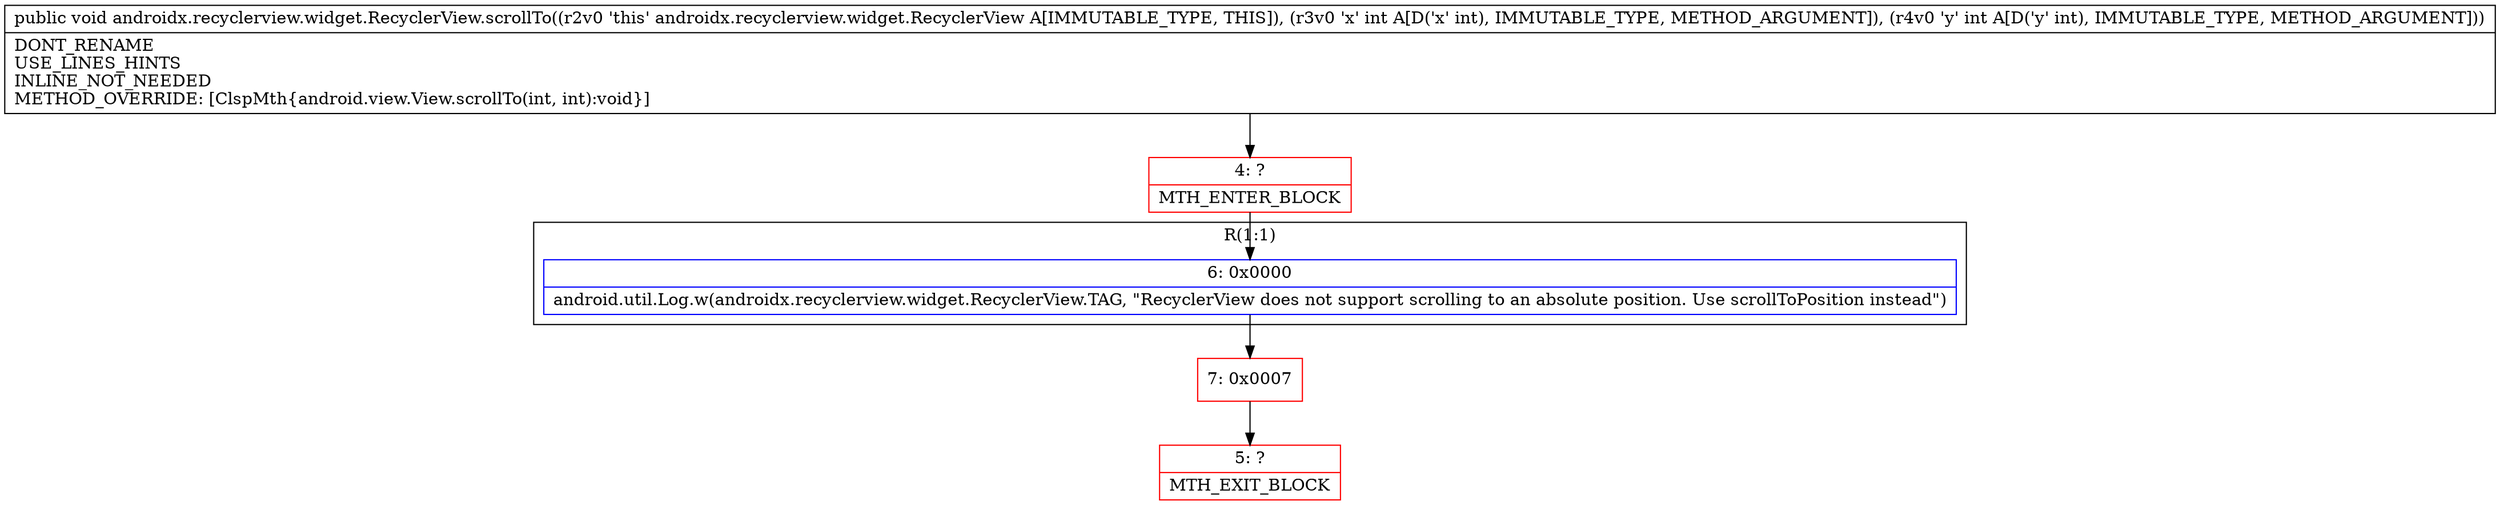 digraph "CFG forandroidx.recyclerview.widget.RecyclerView.scrollTo(II)V" {
subgraph cluster_Region_528584235 {
label = "R(1:1)";
node [shape=record,color=blue];
Node_6 [shape=record,label="{6\:\ 0x0000|android.util.Log.w(androidx.recyclerview.widget.RecyclerView.TAG, \"RecyclerView does not support scrolling to an absolute position. Use scrollToPosition instead\")\l}"];
}
Node_4 [shape=record,color=red,label="{4\:\ ?|MTH_ENTER_BLOCK\l}"];
Node_7 [shape=record,color=red,label="{7\:\ 0x0007}"];
Node_5 [shape=record,color=red,label="{5\:\ ?|MTH_EXIT_BLOCK\l}"];
MethodNode[shape=record,label="{public void androidx.recyclerview.widget.RecyclerView.scrollTo((r2v0 'this' androidx.recyclerview.widget.RecyclerView A[IMMUTABLE_TYPE, THIS]), (r3v0 'x' int A[D('x' int), IMMUTABLE_TYPE, METHOD_ARGUMENT]), (r4v0 'y' int A[D('y' int), IMMUTABLE_TYPE, METHOD_ARGUMENT]))  | DONT_RENAME\lUSE_LINES_HINTS\lINLINE_NOT_NEEDED\lMETHOD_OVERRIDE: [ClspMth\{android.view.View.scrollTo(int, int):void\}]\l}"];
MethodNode -> Node_4;Node_6 -> Node_7;
Node_4 -> Node_6;
Node_7 -> Node_5;
}

